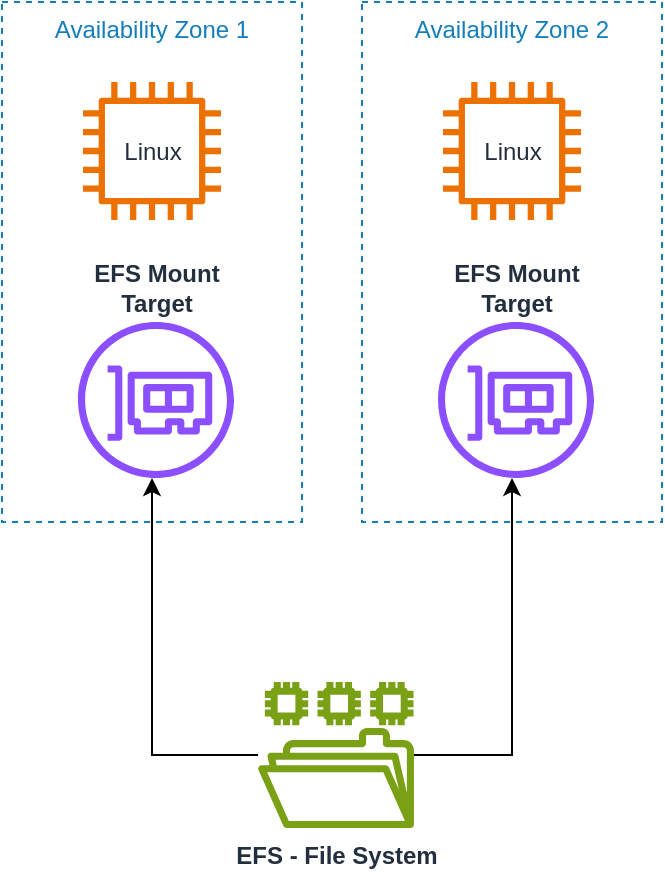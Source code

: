 <mxfile version="26.0.4">
  <diagram name="Page-1" id="jHkoe-EavxSJcR3mM00e">
    <mxGraphModel dx="1114" dy="1198" grid="1" gridSize="10" guides="1" tooltips="1" connect="1" arrows="1" fold="1" page="1" pageScale="1" pageWidth="850" pageHeight="1100" math="0" shadow="0">
      <root>
        <mxCell id="0" />
        <mxCell id="1" parent="0" />
        <mxCell id="ydGCNQ147YJNNx6xsncL-1" value="Availability Zone 1" style="fillColor=none;strokeColor=#147EBA;dashed=1;verticalAlign=top;fontStyle=0;fontColor=#147EBA;whiteSpace=wrap;html=1;" vertex="1" parent="1">
          <mxGeometry x="330" y="280" width="150" height="260" as="geometry" />
        </mxCell>
        <mxCell id="ydGCNQ147YJNNx6xsncL-2" value="Linux" style="sketch=0;outlineConnect=0;fontColor=#232F3E;gradientColor=none;fillColor=#ED7100;strokeColor=none;dashed=0;verticalLabelPosition=middle;verticalAlign=middle;align=center;html=1;fontSize=12;fontStyle=0;aspect=fixed;pointerEvents=1;shape=mxgraph.aws4.instance2;labelPosition=center;" vertex="1" parent="1">
          <mxGeometry x="370.5" y="320" width="69" height="69" as="geometry" />
        </mxCell>
        <mxCell id="ydGCNQ147YJNNx6xsncL-3" value="&lt;b&gt;EFS Mount&lt;/b&gt;&lt;div&gt;&lt;b&gt;Target&lt;/b&gt;&lt;/div&gt;" style="sketch=0;outlineConnect=0;fontColor=#232F3E;gradientColor=none;fillColor=#8C4FFF;strokeColor=none;dashed=0;verticalLabelPosition=top;verticalAlign=bottom;align=center;html=1;fontSize=12;fontStyle=0;aspect=fixed;pointerEvents=1;shape=mxgraph.aws4.elastic_network_interface;labelPosition=center;" vertex="1" parent="1">
          <mxGeometry x="368" y="440" width="78" height="78" as="geometry" />
        </mxCell>
        <mxCell id="ydGCNQ147YJNNx6xsncL-4" value="Availability Zone 2" style="fillColor=none;strokeColor=#147EBA;dashed=1;verticalAlign=top;fontStyle=0;fontColor=#147EBA;whiteSpace=wrap;html=1;" vertex="1" parent="1">
          <mxGeometry x="510" y="280" width="150" height="260" as="geometry" />
        </mxCell>
        <mxCell id="ydGCNQ147YJNNx6xsncL-5" value="Linux" style="sketch=0;outlineConnect=0;fontColor=#232F3E;gradientColor=none;fillColor=#ED7100;strokeColor=none;dashed=0;verticalLabelPosition=middle;verticalAlign=middle;align=center;html=1;fontSize=12;fontStyle=0;aspect=fixed;pointerEvents=1;shape=mxgraph.aws4.instance2;labelPosition=center;" vertex="1" parent="1">
          <mxGeometry x="550.5" y="320" width="69" height="69" as="geometry" />
        </mxCell>
        <mxCell id="ydGCNQ147YJNNx6xsncL-6" value="&lt;b&gt;EFS Mount&lt;/b&gt;&lt;div&gt;&lt;b&gt;Target&lt;/b&gt;&lt;/div&gt;" style="sketch=0;outlineConnect=0;fontColor=#232F3E;gradientColor=none;fillColor=#8C4FFF;strokeColor=none;dashed=0;verticalLabelPosition=top;verticalAlign=bottom;align=center;html=1;fontSize=12;fontStyle=0;aspect=fixed;pointerEvents=1;shape=mxgraph.aws4.elastic_network_interface;labelPosition=center;" vertex="1" parent="1">
          <mxGeometry x="548" y="440" width="78" height="78" as="geometry" />
        </mxCell>
        <mxCell id="ydGCNQ147YJNNx6xsncL-8" style="edgeStyle=orthogonalEdgeStyle;rounded=0;orthogonalLoop=1;jettySize=auto;html=1;" edge="1" parent="1" source="ydGCNQ147YJNNx6xsncL-7" target="ydGCNQ147YJNNx6xsncL-3">
          <mxGeometry relative="1" as="geometry">
            <Array as="points">
              <mxPoint x="405" y="657" />
            </Array>
          </mxGeometry>
        </mxCell>
        <mxCell id="ydGCNQ147YJNNx6xsncL-9" style="edgeStyle=orthogonalEdgeStyle;rounded=0;orthogonalLoop=1;jettySize=auto;html=1;" edge="1" parent="1" source="ydGCNQ147YJNNx6xsncL-7" target="ydGCNQ147YJNNx6xsncL-6">
          <mxGeometry relative="1" as="geometry">
            <Array as="points">
              <mxPoint x="585" y="657" />
            </Array>
          </mxGeometry>
        </mxCell>
        <mxCell id="ydGCNQ147YJNNx6xsncL-7" value="EFS - File System" style="sketch=0;outlineConnect=0;fontColor=#232F3E;gradientColor=none;fillColor=#7AA116;strokeColor=none;dashed=0;verticalLabelPosition=bottom;verticalAlign=top;align=center;html=1;fontSize=12;fontStyle=1;aspect=fixed;pointerEvents=1;shape=mxgraph.aws4.file_system;" vertex="1" parent="1">
          <mxGeometry x="458" y="620" width="78" height="73" as="geometry" />
        </mxCell>
      </root>
    </mxGraphModel>
  </diagram>
</mxfile>
